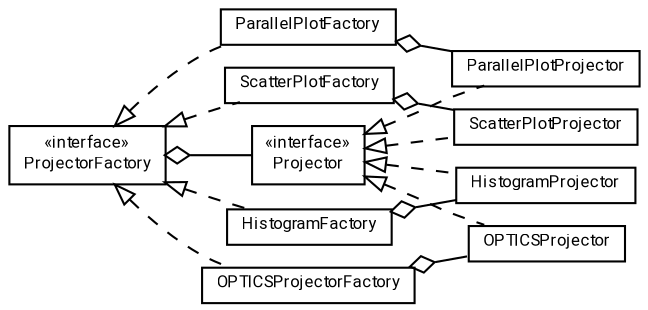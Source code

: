 #!/usr/local/bin/dot
#
# Class diagram 
# Generated by UMLGraph version R5_7_2-60-g0e99a6 (http://www.spinellis.gr/umlgraph/)
#

digraph G {
	graph [fontnames="svg"]
	edge [fontname="Roboto",fontsize=7,labelfontname="Roboto",labelfontsize=7,color="black"];
	node [fontname="Roboto",fontcolor="black",fontsize=8,shape=plaintext,margin=0,width=0,height=0];
	nodesep=0.15;
	ranksep=0.25;
	rankdir=LR;
	// de.lmu.ifi.dbs.elki.visualization.projector.ParallelPlotProjector<V extends de.lmu.ifi.dbs.elki.data.spatial.SpatialComparable>
	c112120 [label=<<table title="de.lmu.ifi.dbs.elki.visualization.projector.ParallelPlotProjector" border="0" cellborder="1" cellspacing="0" cellpadding="2" href="ParallelPlotProjector.html" target="_parent">
		<tr><td><table border="0" cellspacing="0" cellpadding="1">
		<tr><td align="center" balign="center"> <font face="Roboto">ParallelPlotProjector</font> </td></tr>
		</table></td></tr>
		</table>>, URL="ParallelPlotProjector.html"];
	// de.lmu.ifi.dbs.elki.visualization.projector.HistogramProjector<V extends de.lmu.ifi.dbs.elki.data.NumberVector>
	c112121 [label=<<table title="de.lmu.ifi.dbs.elki.visualization.projector.HistogramProjector" border="0" cellborder="1" cellspacing="0" cellpadding="2" href="HistogramProjector.html" target="_parent">
		<tr><td><table border="0" cellspacing="0" cellpadding="1">
		<tr><td align="center" balign="center"> <font face="Roboto">HistogramProjector</font> </td></tr>
		</table></td></tr>
		</table>>, URL="HistogramProjector.html"];
	// de.lmu.ifi.dbs.elki.visualization.projector.ScatterPlotFactory
	c112122 [label=<<table title="de.lmu.ifi.dbs.elki.visualization.projector.ScatterPlotFactory" border="0" cellborder="1" cellspacing="0" cellpadding="2" href="ScatterPlotFactory.html" target="_parent">
		<tr><td><table border="0" cellspacing="0" cellpadding="1">
		<tr><td align="center" balign="center"> <font face="Roboto">ScatterPlotFactory</font> </td></tr>
		</table></td></tr>
		</table>>, URL="ScatterPlotFactory.html"];
	// de.lmu.ifi.dbs.elki.visualization.projector.ProjectorFactory
	c112124 [label=<<table title="de.lmu.ifi.dbs.elki.visualization.projector.ProjectorFactory" border="0" cellborder="1" cellspacing="0" cellpadding="2" href="ProjectorFactory.html" target="_parent">
		<tr><td><table border="0" cellspacing="0" cellpadding="1">
		<tr><td align="center" balign="center"> &#171;interface&#187; </td></tr>
		<tr><td align="center" balign="center"> <font face="Roboto">ProjectorFactory</font> </td></tr>
		</table></td></tr>
		</table>>, URL="ProjectorFactory.html"];
	// de.lmu.ifi.dbs.elki.visualization.projector.HistogramFactory
	c112125 [label=<<table title="de.lmu.ifi.dbs.elki.visualization.projector.HistogramFactory" border="0" cellborder="1" cellspacing="0" cellpadding="2" href="HistogramFactory.html" target="_parent">
		<tr><td><table border="0" cellspacing="0" cellpadding="1">
		<tr><td align="center" balign="center"> <font face="Roboto">HistogramFactory</font> </td></tr>
		</table></td></tr>
		</table>>, URL="HistogramFactory.html"];
	// de.lmu.ifi.dbs.elki.visualization.projector.OPTICSProjector
	c112127 [label=<<table title="de.lmu.ifi.dbs.elki.visualization.projector.OPTICSProjector" border="0" cellborder="1" cellspacing="0" cellpadding="2" href="OPTICSProjector.html" target="_parent">
		<tr><td><table border="0" cellspacing="0" cellpadding="1">
		<tr><td align="center" balign="center"> <font face="Roboto">OPTICSProjector</font> </td></tr>
		</table></td></tr>
		</table>>, URL="OPTICSProjector.html"];
	// de.lmu.ifi.dbs.elki.visualization.projector.ParallelPlotFactory
	c112128 [label=<<table title="de.lmu.ifi.dbs.elki.visualization.projector.ParallelPlotFactory" border="0" cellborder="1" cellspacing="0" cellpadding="2" href="ParallelPlotFactory.html" target="_parent">
		<tr><td><table border="0" cellspacing="0" cellpadding="1">
		<tr><td align="center" balign="center"> <font face="Roboto">ParallelPlotFactory</font> </td></tr>
		</table></td></tr>
		</table>>, URL="ParallelPlotFactory.html"];
	// de.lmu.ifi.dbs.elki.visualization.projector.ScatterPlotProjector<V extends de.lmu.ifi.dbs.elki.data.spatial.SpatialComparable>
	c112129 [label=<<table title="de.lmu.ifi.dbs.elki.visualization.projector.ScatterPlotProjector" border="0" cellborder="1" cellspacing="0" cellpadding="2" href="ScatterPlotProjector.html" target="_parent">
		<tr><td><table border="0" cellspacing="0" cellpadding="1">
		<tr><td align="center" balign="center"> <font face="Roboto">ScatterPlotProjector</font> </td></tr>
		</table></td></tr>
		</table>>, URL="ScatterPlotProjector.html"];
	// de.lmu.ifi.dbs.elki.visualization.projector.Projector
	c112130 [label=<<table title="de.lmu.ifi.dbs.elki.visualization.projector.Projector" border="0" cellborder="1" cellspacing="0" cellpadding="2" href="Projector.html" target="_parent">
		<tr><td><table border="0" cellspacing="0" cellpadding="1">
		<tr><td align="center" balign="center"> &#171;interface&#187; </td></tr>
		<tr><td align="center" balign="center"> <font face="Roboto">Projector</font> </td></tr>
		</table></td></tr>
		</table>>, URL="Projector.html"];
	// de.lmu.ifi.dbs.elki.visualization.projector.OPTICSProjectorFactory
	c112131 [label=<<table title="de.lmu.ifi.dbs.elki.visualization.projector.OPTICSProjectorFactory" border="0" cellborder="1" cellspacing="0" cellpadding="2" href="OPTICSProjectorFactory.html" target="_parent">
		<tr><td><table border="0" cellspacing="0" cellpadding="1">
		<tr><td align="center" balign="center"> <font face="Roboto">OPTICSProjectorFactory</font> </td></tr>
		</table></td></tr>
		</table>>, URL="OPTICSProjectorFactory.html"];
	// de.lmu.ifi.dbs.elki.visualization.projector.ParallelPlotProjector<V extends de.lmu.ifi.dbs.elki.data.spatial.SpatialComparable> implements de.lmu.ifi.dbs.elki.visualization.projector.Projector
	c112130 -> c112120 [arrowtail=empty,style=dashed,dir=back,weight=9];
	// de.lmu.ifi.dbs.elki.visualization.projector.HistogramProjector<V extends de.lmu.ifi.dbs.elki.data.NumberVector> implements de.lmu.ifi.dbs.elki.visualization.projector.Projector
	c112130 -> c112121 [arrowtail=empty,style=dashed,dir=back,weight=9];
	// de.lmu.ifi.dbs.elki.visualization.projector.ScatterPlotFactory implements de.lmu.ifi.dbs.elki.visualization.projector.ProjectorFactory
	c112124 -> c112122 [arrowtail=empty,style=dashed,dir=back,weight=9];
	// de.lmu.ifi.dbs.elki.visualization.projector.ScatterPlotFactory has de.lmu.ifi.dbs.elki.visualization.projector.ScatterPlotProjector<V extends de.lmu.ifi.dbs.elki.data.spatial.SpatialComparable>
	c112122 -> c112129 [arrowhead=none,arrowtail=ediamond,dir=back,weight=4];
	// de.lmu.ifi.dbs.elki.visualization.projector.ProjectorFactory has de.lmu.ifi.dbs.elki.visualization.projector.Projector
	c112124 -> c112130 [arrowhead=none,arrowtail=ediamond,dir=back,weight=4];
	// de.lmu.ifi.dbs.elki.visualization.projector.HistogramFactory implements de.lmu.ifi.dbs.elki.visualization.projector.ProjectorFactory
	c112124 -> c112125 [arrowtail=empty,style=dashed,dir=back,weight=9];
	// de.lmu.ifi.dbs.elki.visualization.projector.HistogramFactory has de.lmu.ifi.dbs.elki.visualization.projector.HistogramProjector<V extends de.lmu.ifi.dbs.elki.data.NumberVector>
	c112125 -> c112121 [arrowhead=none,arrowtail=ediamond,dir=back,weight=4];
	// de.lmu.ifi.dbs.elki.visualization.projector.OPTICSProjector implements de.lmu.ifi.dbs.elki.visualization.projector.Projector
	c112130 -> c112127 [arrowtail=empty,style=dashed,dir=back,weight=9];
	// de.lmu.ifi.dbs.elki.visualization.projector.ParallelPlotFactory implements de.lmu.ifi.dbs.elki.visualization.projector.ProjectorFactory
	c112124 -> c112128 [arrowtail=empty,style=dashed,dir=back,weight=9];
	// de.lmu.ifi.dbs.elki.visualization.projector.ParallelPlotFactory has de.lmu.ifi.dbs.elki.visualization.projector.ParallelPlotProjector<V extends de.lmu.ifi.dbs.elki.data.spatial.SpatialComparable>
	c112128 -> c112120 [arrowhead=none,arrowtail=ediamond,dir=back,weight=4];
	// de.lmu.ifi.dbs.elki.visualization.projector.ScatterPlotProjector<V extends de.lmu.ifi.dbs.elki.data.spatial.SpatialComparable> implements de.lmu.ifi.dbs.elki.visualization.projector.Projector
	c112130 -> c112129 [arrowtail=empty,style=dashed,dir=back,weight=9];
	// de.lmu.ifi.dbs.elki.visualization.projector.OPTICSProjectorFactory implements de.lmu.ifi.dbs.elki.visualization.projector.ProjectorFactory
	c112124 -> c112131 [arrowtail=empty,style=dashed,dir=back,weight=9];
	// de.lmu.ifi.dbs.elki.visualization.projector.OPTICSProjectorFactory has de.lmu.ifi.dbs.elki.visualization.projector.OPTICSProjector
	c112131 -> c112127 [arrowhead=none,arrowtail=ediamond,dir=back,weight=4];
}

